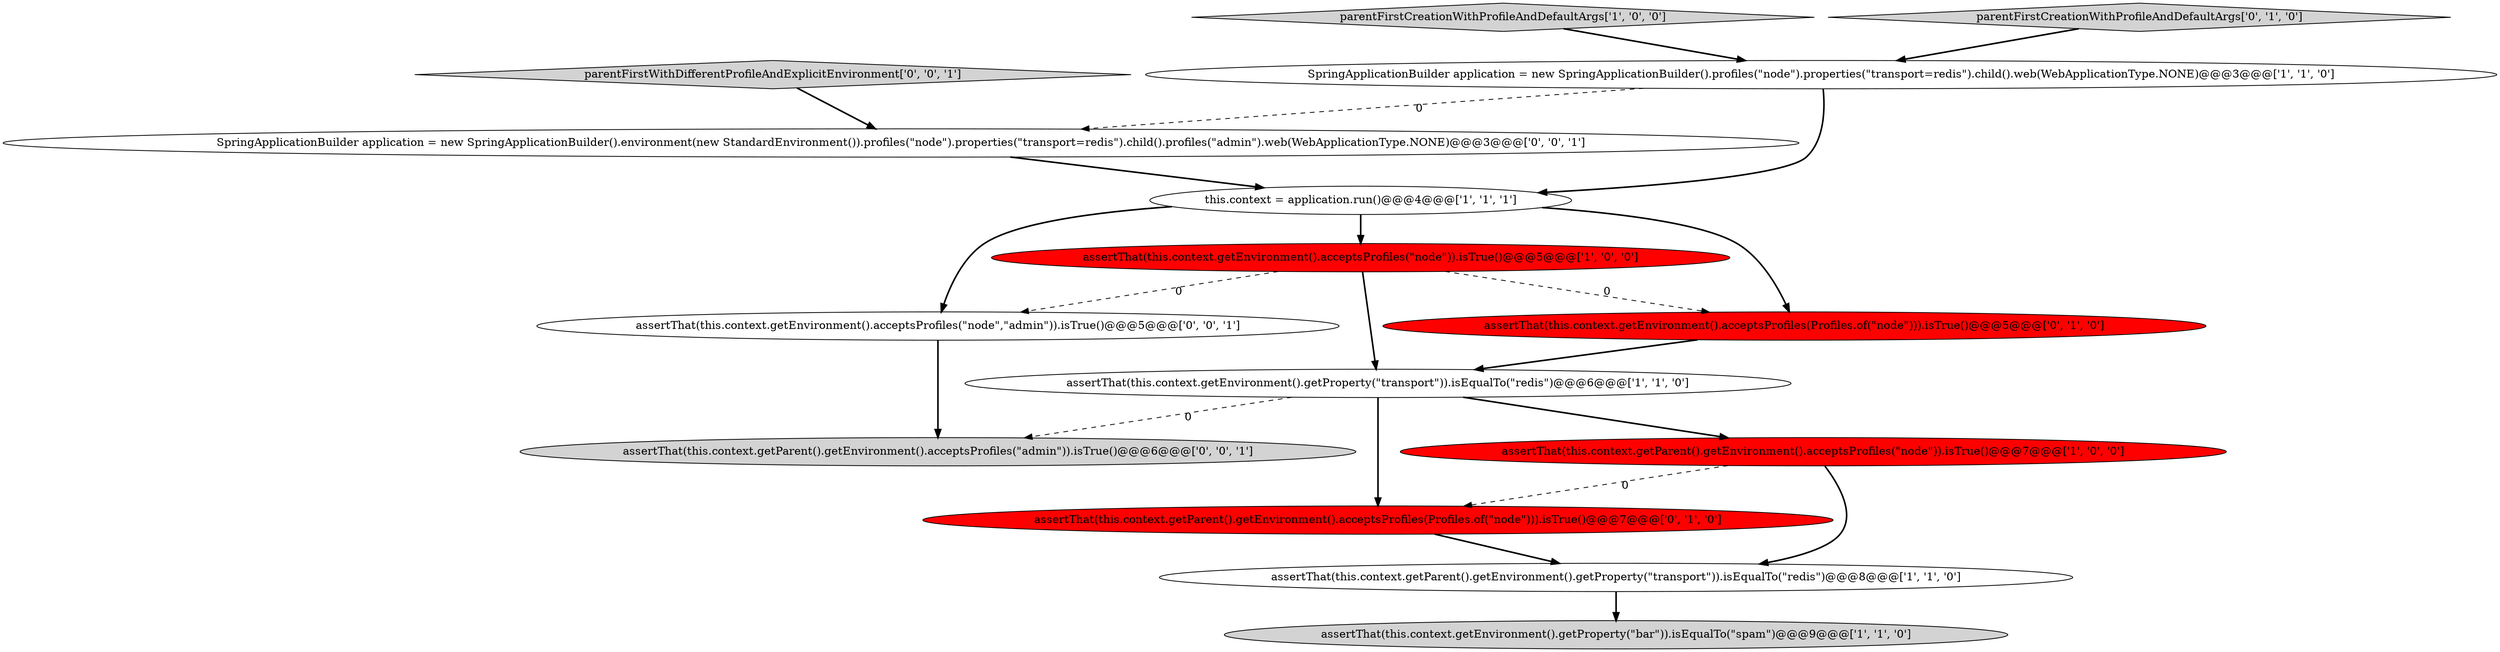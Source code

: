 digraph {
2 [style = filled, label = "assertThat(this.context.getEnvironment().acceptsProfiles(\"node\")).isTrue()@@@5@@@['1', '0', '0']", fillcolor = red, shape = ellipse image = "AAA1AAABBB1BBB"];
5 [style = filled, label = "SpringApplicationBuilder application = new SpringApplicationBuilder().profiles(\"node\").properties(\"transport=redis\").child().web(WebApplicationType.NONE)@@@3@@@['1', '1', '0']", fillcolor = white, shape = ellipse image = "AAA0AAABBB1BBB"];
6 [style = filled, label = "parentFirstCreationWithProfileAndDefaultArgs['1', '0', '0']", fillcolor = lightgray, shape = diamond image = "AAA0AAABBB1BBB"];
7 [style = filled, label = "assertThat(this.context.getEnvironment().getProperty(\"bar\")).isEqualTo(\"spam\")@@@9@@@['1', '1', '0']", fillcolor = lightgray, shape = ellipse image = "AAA0AAABBB1BBB"];
14 [style = filled, label = "assertThat(this.context.getParent().getEnvironment().acceptsProfiles(\"admin\")).isTrue()@@@6@@@['0', '0', '1']", fillcolor = lightgray, shape = ellipse image = "AAA0AAABBB3BBB"];
8 [style = filled, label = "assertThat(this.context.getEnvironment().acceptsProfiles(Profiles.of(\"node\"))).isTrue()@@@5@@@['0', '1', '0']", fillcolor = red, shape = ellipse image = "AAA1AAABBB2BBB"];
3 [style = filled, label = "assertThat(this.context.getEnvironment().getProperty(\"transport\")).isEqualTo(\"redis\")@@@6@@@['1', '1', '0']", fillcolor = white, shape = ellipse image = "AAA0AAABBB1BBB"];
11 [style = filled, label = "parentFirstWithDifferentProfileAndExplicitEnvironment['0', '0', '1']", fillcolor = lightgray, shape = diamond image = "AAA0AAABBB3BBB"];
13 [style = filled, label = "assertThat(this.context.getEnvironment().acceptsProfiles(\"node\",\"admin\")).isTrue()@@@5@@@['0', '0', '1']", fillcolor = white, shape = ellipse image = "AAA0AAABBB3BBB"];
0 [style = filled, label = "this.context = application.run()@@@4@@@['1', '1', '1']", fillcolor = white, shape = ellipse image = "AAA0AAABBB1BBB"];
9 [style = filled, label = "assertThat(this.context.getParent().getEnvironment().acceptsProfiles(Profiles.of(\"node\"))).isTrue()@@@7@@@['0', '1', '0']", fillcolor = red, shape = ellipse image = "AAA1AAABBB2BBB"];
10 [style = filled, label = "parentFirstCreationWithProfileAndDefaultArgs['0', '1', '0']", fillcolor = lightgray, shape = diamond image = "AAA0AAABBB2BBB"];
4 [style = filled, label = "assertThat(this.context.getParent().getEnvironment().getProperty(\"transport\")).isEqualTo(\"redis\")@@@8@@@['1', '1', '0']", fillcolor = white, shape = ellipse image = "AAA0AAABBB1BBB"];
12 [style = filled, label = "SpringApplicationBuilder application = new SpringApplicationBuilder().environment(new StandardEnvironment()).profiles(\"node\").properties(\"transport=redis\").child().profiles(\"admin\").web(WebApplicationType.NONE)@@@3@@@['0', '0', '1']", fillcolor = white, shape = ellipse image = "AAA0AAABBB3BBB"];
1 [style = filled, label = "assertThat(this.context.getParent().getEnvironment().acceptsProfiles(\"node\")).isTrue()@@@7@@@['1', '0', '0']", fillcolor = red, shape = ellipse image = "AAA1AAABBB1BBB"];
1->4 [style = bold, label=""];
5->12 [style = dashed, label="0"];
0->13 [style = bold, label=""];
3->1 [style = bold, label=""];
9->4 [style = bold, label=""];
2->3 [style = bold, label=""];
0->2 [style = bold, label=""];
8->3 [style = bold, label=""];
1->9 [style = dashed, label="0"];
11->12 [style = bold, label=""];
12->0 [style = bold, label=""];
2->8 [style = dashed, label="0"];
4->7 [style = bold, label=""];
3->9 [style = bold, label=""];
6->5 [style = bold, label=""];
10->5 [style = bold, label=""];
5->0 [style = bold, label=""];
2->13 [style = dashed, label="0"];
0->8 [style = bold, label=""];
3->14 [style = dashed, label="0"];
13->14 [style = bold, label=""];
}

